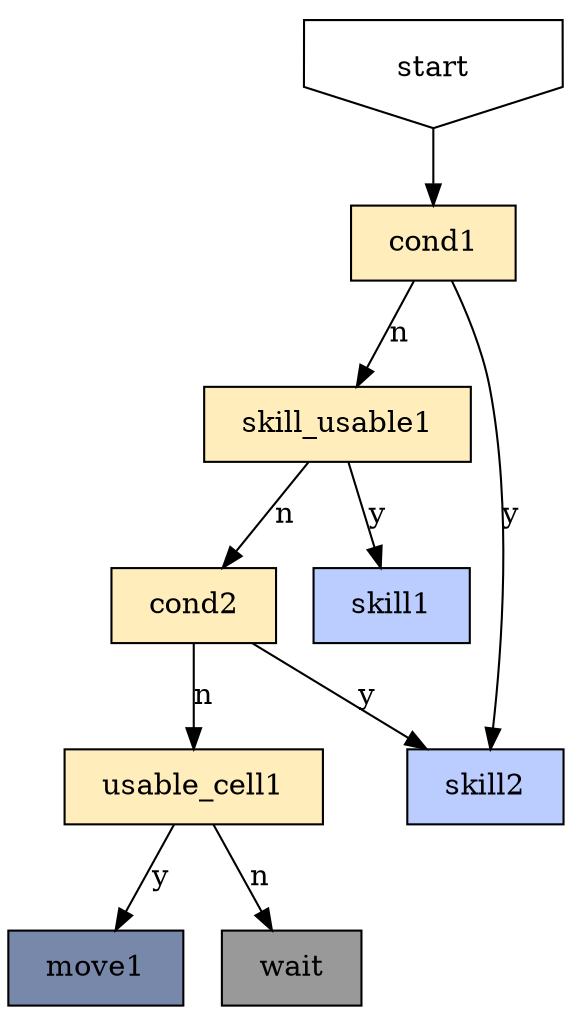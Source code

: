digraph {
	fixedsize=true;
	concentrate=true;
	node [shape=rect margin="0.25,0.125"];
	start [shape=invhouse];

	node [style=filled fillcolor="#FFEEBB"]; # cond
	cond1 [tooltip="hp?op=ebigger&value=25,alive?who=team,random?op=eless&value=50"]; # hp >= 25%, is team alive, 50% chance
	cond2 [tooltip="hp?op=ebigger&value=25,alive?who=team"]; # hp >= 25%, is team alive, 50% chance
	skill_usable1 [tooltip="check?type=skill&slot=1&kind=usable"]; # active 1 usable
	usable_cell1 [tooltip="check?type=skill&slot=1&kind=movable"]; # is cell exists that can use active 1

	node [fillcolor="#BBCCFF"];
	skill1 [tooltip="skill?slot=1&target=random"]; # use active 1 to random
	skill2 [tooltip="skill?slot=2&target=team"]; # use active 2 to team

	node [fillcolor="#7788aa"];
	move1 [tooltip="move?slot=1"]; # move to cell that can use active 1
	wait [tooltip="wait" fillcolor="#999999"]; # wait

	start -> cond1;
	cond1 -> skill2 [label="y"];
	cond1 -> skill_usable1 [label="n"];

	skill_usable1 -> skill1 [label="y"];
	skill_usable1 -> cond2 [label="n"];

	cond2 -> skill2 [label="y"];
	cond2 -> usable_cell1 [label="n"];

	usable_cell1 -> move1 [label="y"];
	usable_cell1 -> wait [label="n"];
}